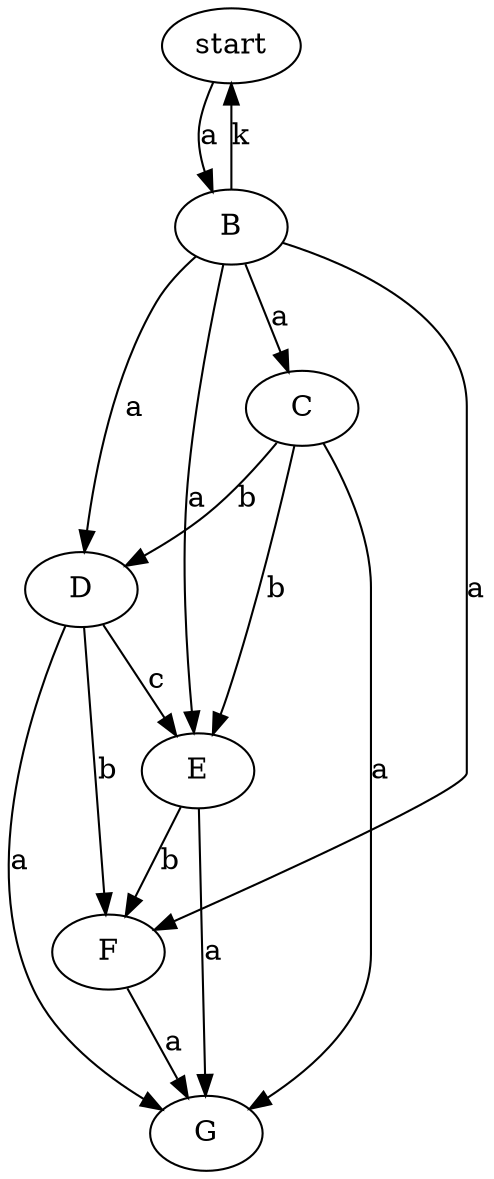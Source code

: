 digraph G {
    start -> B -> {C -> {D->E [label = c]} -> F [label=b]} -> G [label=a]
    B -> start [label = k]

    //{1 2 3} -> {{{4 5} -> {6 7}[label = a]} -> {8 9 10}[label = a]} -> {11->12[label = a]} [label = a]

    // start
    // A->B1->D -> M [label = "a" comment="+
    //     >> A-b->B2
    // +"]
    // {A Z X} -> {B2 U2 KKK}  [label = "b"]
    // B1->C [label = "b"]
    // B2->C [label = "a" comment="+
    //     <<C-b->B1
    // +"]
}
/*
> A-a->B / < C - a -> B
*/ 